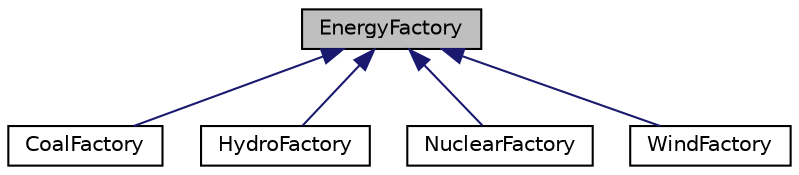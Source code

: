 digraph "EnergyFactory"
{
 // LATEX_PDF_SIZE
  edge [fontname="Helvetica",fontsize="10",labelfontname="Helvetica",labelfontsize="10"];
  node [fontname="Helvetica",fontsize="10",shape=record];
  Node1 [label="EnergyFactory",height=0.2,width=0.4,color="black", fillcolor="grey75", style="filled", fontcolor="black",tooltip=" "];
  Node1 -> Node2 [dir="back",color="midnightblue",fontsize="10",style="solid"];
  Node2 [label="CoalFactory",height=0.2,width=0.4,color="black", fillcolor="white", style="filled",URL="$classCoalFactory.html",tooltip=" "];
  Node1 -> Node3 [dir="back",color="midnightblue",fontsize="10",style="solid"];
  Node3 [label="HydroFactory",height=0.2,width=0.4,color="black", fillcolor="white", style="filled",URL="$classHydroFactory.html",tooltip=" "];
  Node1 -> Node4 [dir="back",color="midnightblue",fontsize="10",style="solid"];
  Node4 [label="NuclearFactory",height=0.2,width=0.4,color="black", fillcolor="white", style="filled",URL="$classNuclearFactory.html",tooltip=" "];
  Node1 -> Node5 [dir="back",color="midnightblue",fontsize="10",style="solid"];
  Node5 [label="WindFactory",height=0.2,width=0.4,color="black", fillcolor="white", style="filled",URL="$classWindFactory.html",tooltip=" "];
}
